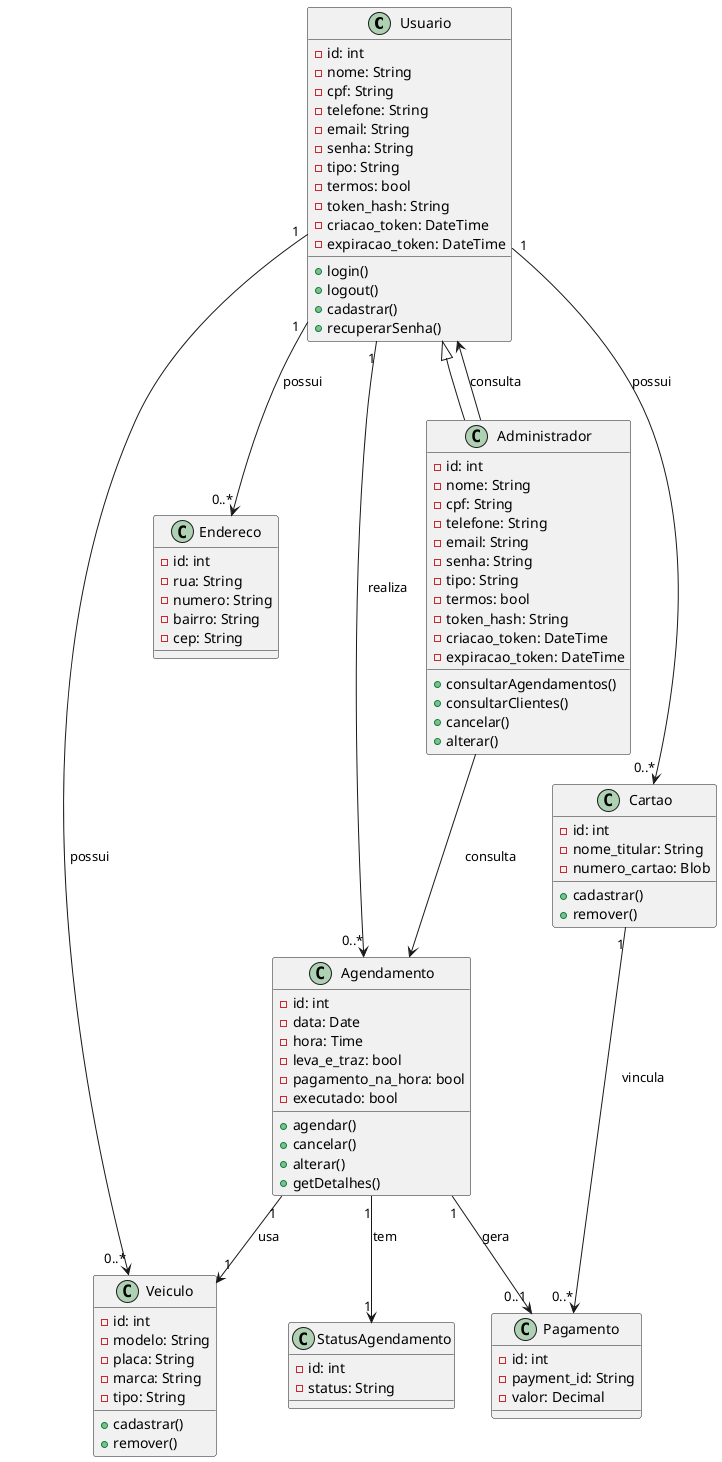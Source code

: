 @startuml

' ====== CLASSE BASE ======
class Usuario {
  -id: int
  -nome: String
  -cpf: String
  -telefone: String
  -email: String
  -senha: String
  -tipo: String
  -termos: bool
  -token_hash: String
  -criacao_token: DateTime
  -expiracao_token: DateTime

  +login()
  +logout()
  +cadastrar()
  +recuperarSenha()
}

' ====== HERANÇA ======
class Administrador {
  -id: int
  -nome: String
  -cpf: String
  -telefone: String
  -email: String
  -senha: String
  -tipo: String
  -termos: bool
  -token_hash: String
  -criacao_token: DateTime
  -expiracao_token: DateTime

  +consultarAgendamentos()
  +consultarClientes()
  +cancelar()
  +alterar()
}

Usuario <|-- Administrador

' ====== DEMAIS CLASSES ======

class Endereco {
  -id: int
  -rua: String
  -numero: String
  -bairro: String
  -cep: String
}

class Veiculo {
  -id: int
  -modelo: String
  -placa: String
  -marca: String
  -tipo: String

  +cadastrar()
  +remover()
}

class Cartao {
  -id: int
  -nome_titular: String
  -numero_cartao: Blob

  +cadastrar()
  +remover()
}

class Agendamento {
  -id: int
  -data: Date
  -hora: Time
  -leva_e_traz: bool
  -pagamento_na_hora: bool
  -executado: bool

  +agendar()
  +cancelar()
  +alterar()
  +getDetalhes()
}

class Pagamento {
  -id: int
  -payment_id: String
  -valor: Decimal
}

class StatusAgendamento {
  -id: int
  -status: String
}

' ====== RELACIONAMENTOS ======

Usuario "1" --> "0..*" Endereco : possui
Usuario "1" --> "0..*" Veiculo : possui
Usuario "1" --> "0..*" Cartao : possui
Usuario "1" --> "0..*" Agendamento : realiza

Agendamento "1" --> "1" Veiculo : usa
Agendamento "1" --> "0..1" Pagamento : gera
Agendamento "1" --> "1" StatusAgendamento : tem
Cartao "1" --> "0..*" Pagamento : vincula

Administrador --> Agendamento : consulta
Administrador --> Usuario : consulta

@enduml